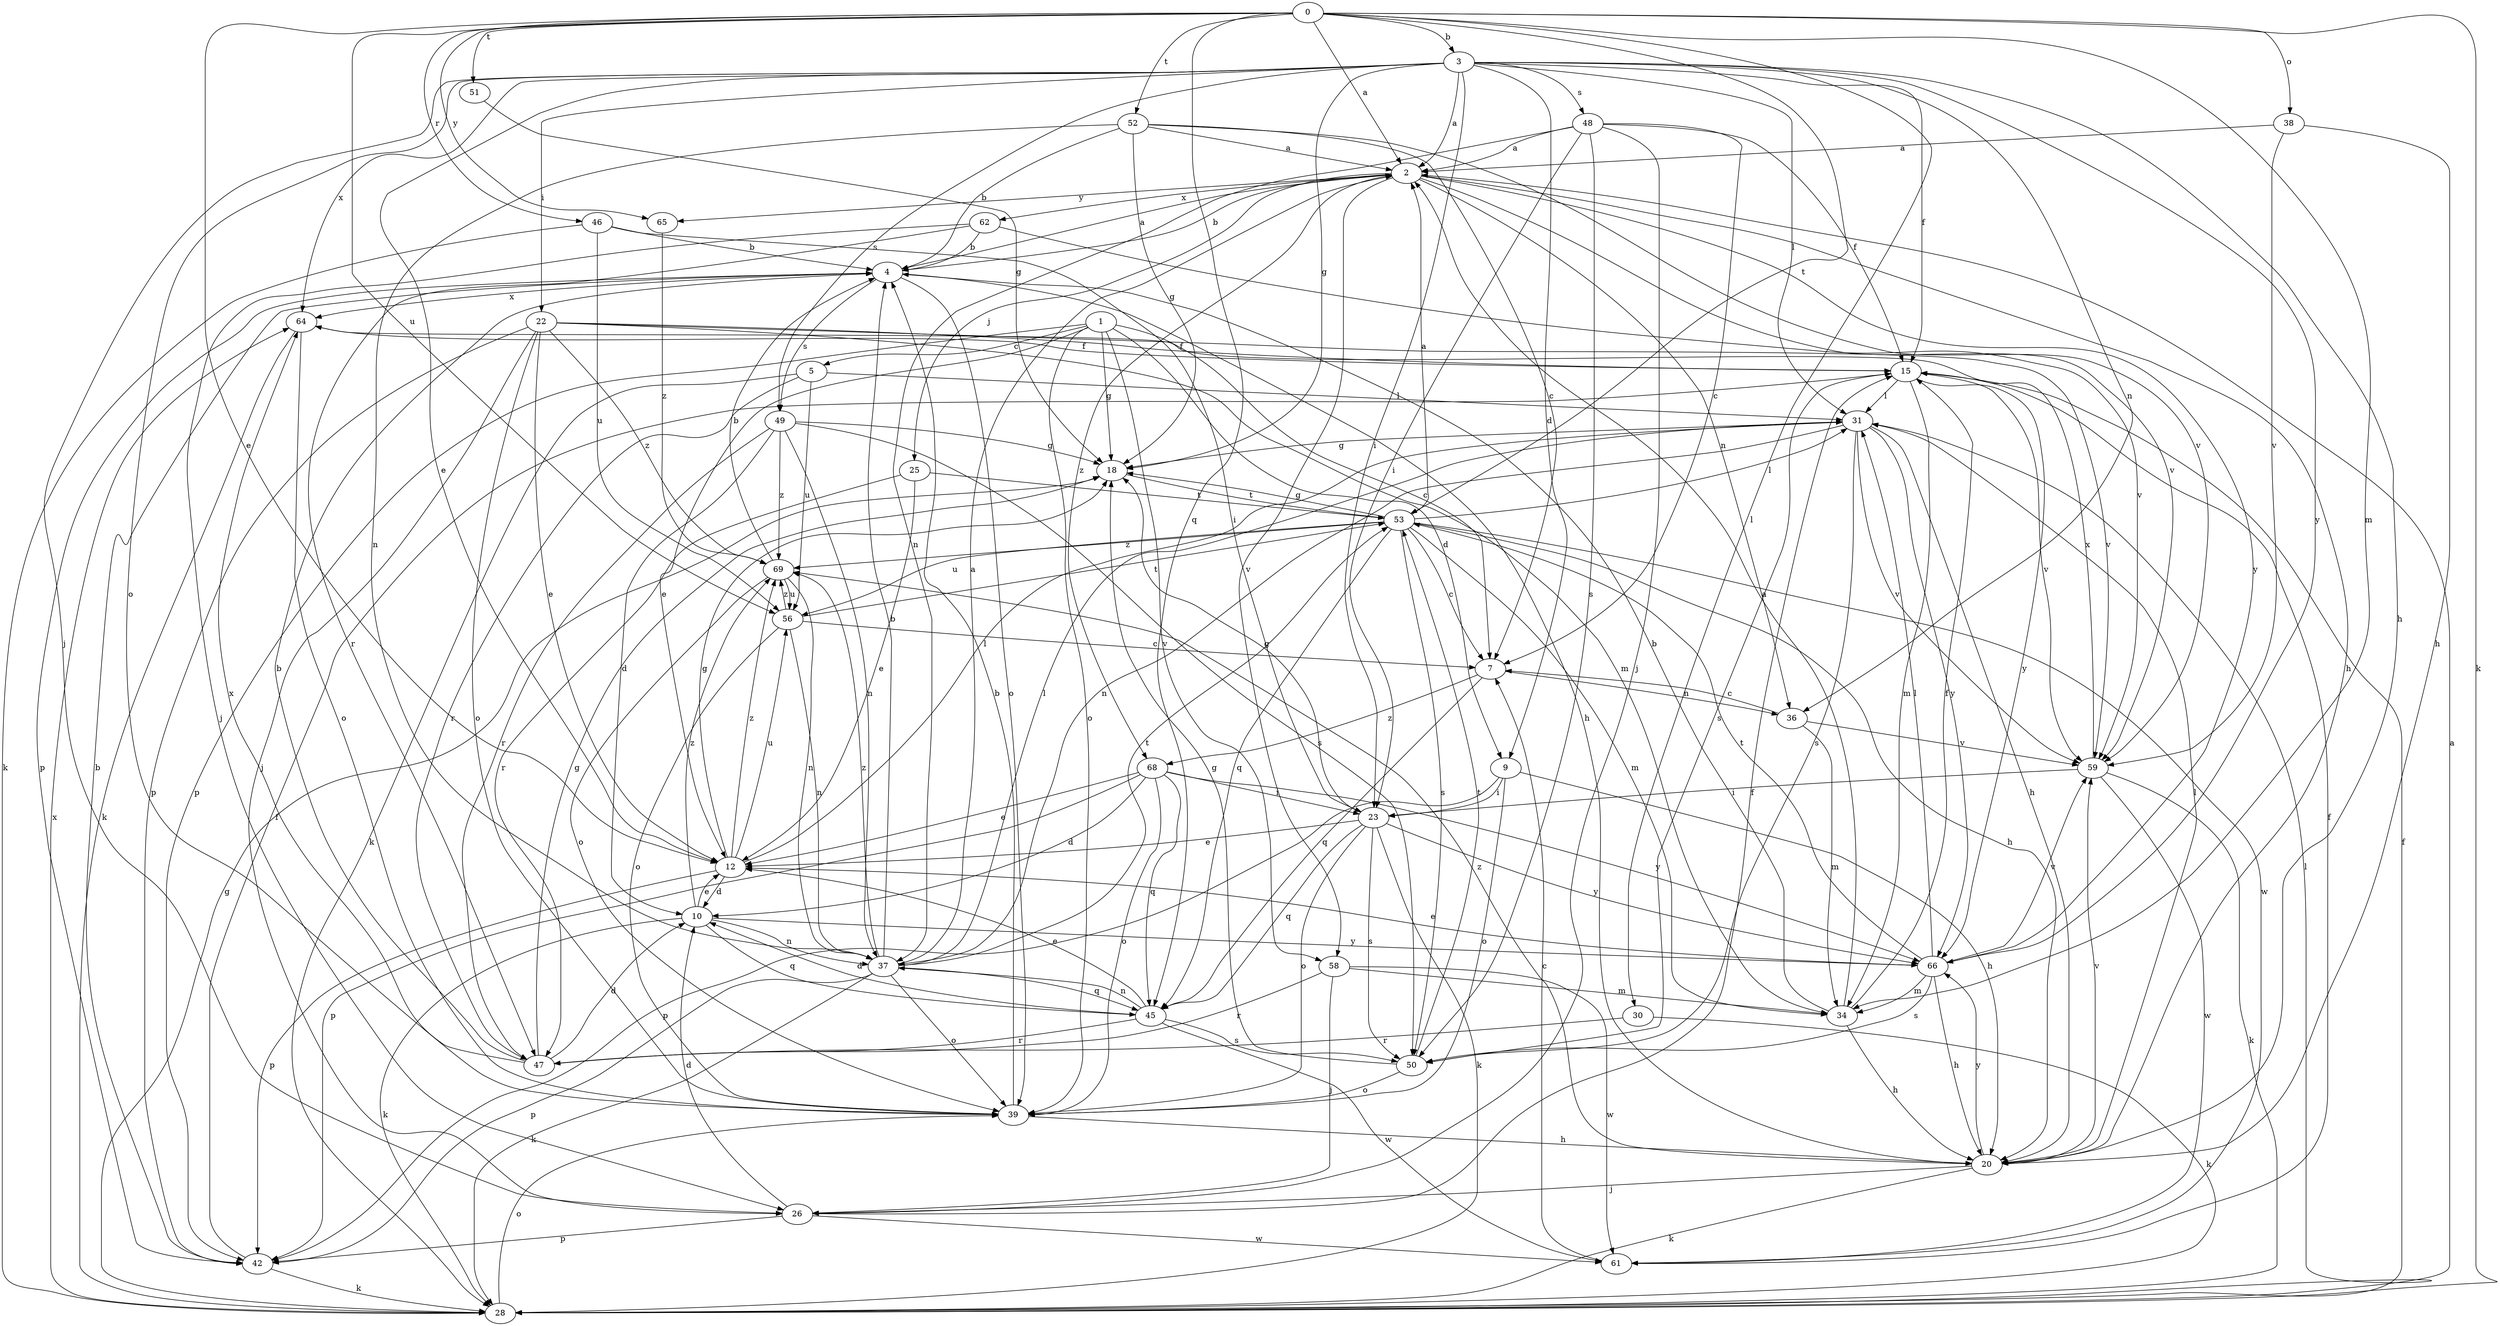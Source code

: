 strict digraph  {
0;
1;
2;
3;
4;
5;
7;
9;
10;
12;
15;
18;
20;
22;
23;
25;
26;
28;
30;
31;
34;
36;
37;
38;
39;
42;
45;
46;
47;
48;
49;
50;
51;
52;
53;
56;
58;
59;
61;
62;
64;
65;
66;
68;
69;
0 -> 2  [label=a];
0 -> 3  [label=b];
0 -> 12  [label=e];
0 -> 28  [label=k];
0 -> 30  [label=l];
0 -> 34  [label=m];
0 -> 38  [label=o];
0 -> 45  [label=q];
0 -> 46  [label=r];
0 -> 51  [label=t];
0 -> 52  [label=t];
0 -> 53  [label=t];
0 -> 56  [label=u];
0 -> 65  [label=y];
1 -> 5  [label=c];
1 -> 7  [label=c];
1 -> 9  [label=d];
1 -> 12  [label=e];
1 -> 18  [label=g];
1 -> 39  [label=o];
1 -> 42  [label=p];
1 -> 58  [label=v];
2 -> 4  [label=b];
2 -> 20  [label=h];
2 -> 25  [label=j];
2 -> 36  [label=n];
2 -> 58  [label=v];
2 -> 59  [label=v];
2 -> 62  [label=x];
2 -> 65  [label=y];
2 -> 66  [label=y];
2 -> 68  [label=z];
3 -> 2  [label=a];
3 -> 9  [label=d];
3 -> 12  [label=e];
3 -> 15  [label=f];
3 -> 18  [label=g];
3 -> 20  [label=h];
3 -> 22  [label=i];
3 -> 23  [label=i];
3 -> 26  [label=j];
3 -> 31  [label=l];
3 -> 36  [label=n];
3 -> 39  [label=o];
3 -> 48  [label=s];
3 -> 49  [label=s];
3 -> 64  [label=x];
3 -> 66  [label=y];
4 -> 2  [label=a];
4 -> 20  [label=h];
4 -> 39  [label=o];
4 -> 42  [label=p];
4 -> 49  [label=s];
4 -> 64  [label=x];
5 -> 28  [label=k];
5 -> 31  [label=l];
5 -> 47  [label=r];
5 -> 56  [label=u];
7 -> 36  [label=n];
7 -> 45  [label=q];
7 -> 68  [label=z];
9 -> 20  [label=h];
9 -> 23  [label=i];
9 -> 39  [label=o];
9 -> 42  [label=p];
10 -> 12  [label=e];
10 -> 28  [label=k];
10 -> 37  [label=n];
10 -> 45  [label=q];
10 -> 66  [label=y];
10 -> 69  [label=z];
12 -> 10  [label=d];
12 -> 18  [label=g];
12 -> 31  [label=l];
12 -> 42  [label=p];
12 -> 56  [label=u];
12 -> 69  [label=z];
15 -> 31  [label=l];
15 -> 34  [label=m];
15 -> 50  [label=s];
15 -> 59  [label=v];
15 -> 66  [label=y];
18 -> 53  [label=t];
20 -> 26  [label=j];
20 -> 28  [label=k];
20 -> 31  [label=l];
20 -> 59  [label=v];
20 -> 66  [label=y];
20 -> 69  [label=z];
22 -> 12  [label=e];
22 -> 15  [label=f];
22 -> 26  [label=j];
22 -> 34  [label=m];
22 -> 39  [label=o];
22 -> 42  [label=p];
22 -> 59  [label=v];
22 -> 69  [label=z];
23 -> 12  [label=e];
23 -> 18  [label=g];
23 -> 28  [label=k];
23 -> 39  [label=o];
23 -> 45  [label=q];
23 -> 50  [label=s];
23 -> 66  [label=y];
25 -> 12  [label=e];
25 -> 47  [label=r];
25 -> 53  [label=t];
26 -> 10  [label=d];
26 -> 15  [label=f];
26 -> 42  [label=p];
26 -> 61  [label=w];
28 -> 2  [label=a];
28 -> 15  [label=f];
28 -> 18  [label=g];
28 -> 31  [label=l];
28 -> 39  [label=o];
28 -> 64  [label=x];
30 -> 28  [label=k];
30 -> 47  [label=r];
31 -> 18  [label=g];
31 -> 20  [label=h];
31 -> 37  [label=n];
31 -> 50  [label=s];
31 -> 59  [label=v];
31 -> 66  [label=y];
34 -> 2  [label=a];
34 -> 4  [label=b];
34 -> 15  [label=f];
34 -> 20  [label=h];
36 -> 7  [label=c];
36 -> 34  [label=m];
36 -> 59  [label=v];
37 -> 2  [label=a];
37 -> 4  [label=b];
37 -> 28  [label=k];
37 -> 31  [label=l];
37 -> 39  [label=o];
37 -> 42  [label=p];
37 -> 45  [label=q];
37 -> 53  [label=t];
37 -> 69  [label=z];
38 -> 2  [label=a];
38 -> 20  [label=h];
38 -> 59  [label=v];
39 -> 4  [label=b];
39 -> 20  [label=h];
42 -> 4  [label=b];
42 -> 15  [label=f];
42 -> 28  [label=k];
45 -> 10  [label=d];
45 -> 12  [label=e];
45 -> 37  [label=n];
45 -> 47  [label=r];
45 -> 50  [label=s];
45 -> 61  [label=w];
46 -> 4  [label=b];
46 -> 23  [label=i];
46 -> 28  [label=k];
46 -> 56  [label=u];
47 -> 4  [label=b];
47 -> 10  [label=d];
47 -> 18  [label=g];
47 -> 64  [label=x];
48 -> 2  [label=a];
48 -> 7  [label=c];
48 -> 15  [label=f];
48 -> 23  [label=i];
48 -> 26  [label=j];
48 -> 37  [label=n];
48 -> 50  [label=s];
49 -> 10  [label=d];
49 -> 18  [label=g];
49 -> 37  [label=n];
49 -> 47  [label=r];
49 -> 50  [label=s];
49 -> 69  [label=z];
50 -> 18  [label=g];
50 -> 39  [label=o];
50 -> 53  [label=t];
51 -> 18  [label=g];
52 -> 2  [label=a];
52 -> 4  [label=b];
52 -> 7  [label=c];
52 -> 18  [label=g];
52 -> 37  [label=n];
52 -> 59  [label=v];
53 -> 2  [label=a];
53 -> 7  [label=c];
53 -> 18  [label=g];
53 -> 20  [label=h];
53 -> 31  [label=l];
53 -> 34  [label=m];
53 -> 45  [label=q];
53 -> 50  [label=s];
53 -> 56  [label=u];
53 -> 61  [label=w];
53 -> 69  [label=z];
56 -> 7  [label=c];
56 -> 37  [label=n];
56 -> 39  [label=o];
56 -> 53  [label=t];
56 -> 69  [label=z];
58 -> 26  [label=j];
58 -> 34  [label=m];
58 -> 47  [label=r];
58 -> 61  [label=w];
59 -> 23  [label=i];
59 -> 28  [label=k];
59 -> 61  [label=w];
59 -> 64  [label=x];
61 -> 7  [label=c];
61 -> 15  [label=f];
62 -> 4  [label=b];
62 -> 26  [label=j];
62 -> 47  [label=r];
62 -> 59  [label=v];
64 -> 15  [label=f];
64 -> 28  [label=k];
64 -> 39  [label=o];
65 -> 69  [label=z];
66 -> 12  [label=e];
66 -> 20  [label=h];
66 -> 31  [label=l];
66 -> 34  [label=m];
66 -> 50  [label=s];
66 -> 53  [label=t];
66 -> 59  [label=v];
68 -> 10  [label=d];
68 -> 12  [label=e];
68 -> 23  [label=i];
68 -> 39  [label=o];
68 -> 42  [label=p];
68 -> 45  [label=q];
68 -> 66  [label=y];
69 -> 4  [label=b];
69 -> 37  [label=n];
69 -> 39  [label=o];
69 -> 56  [label=u];
}
